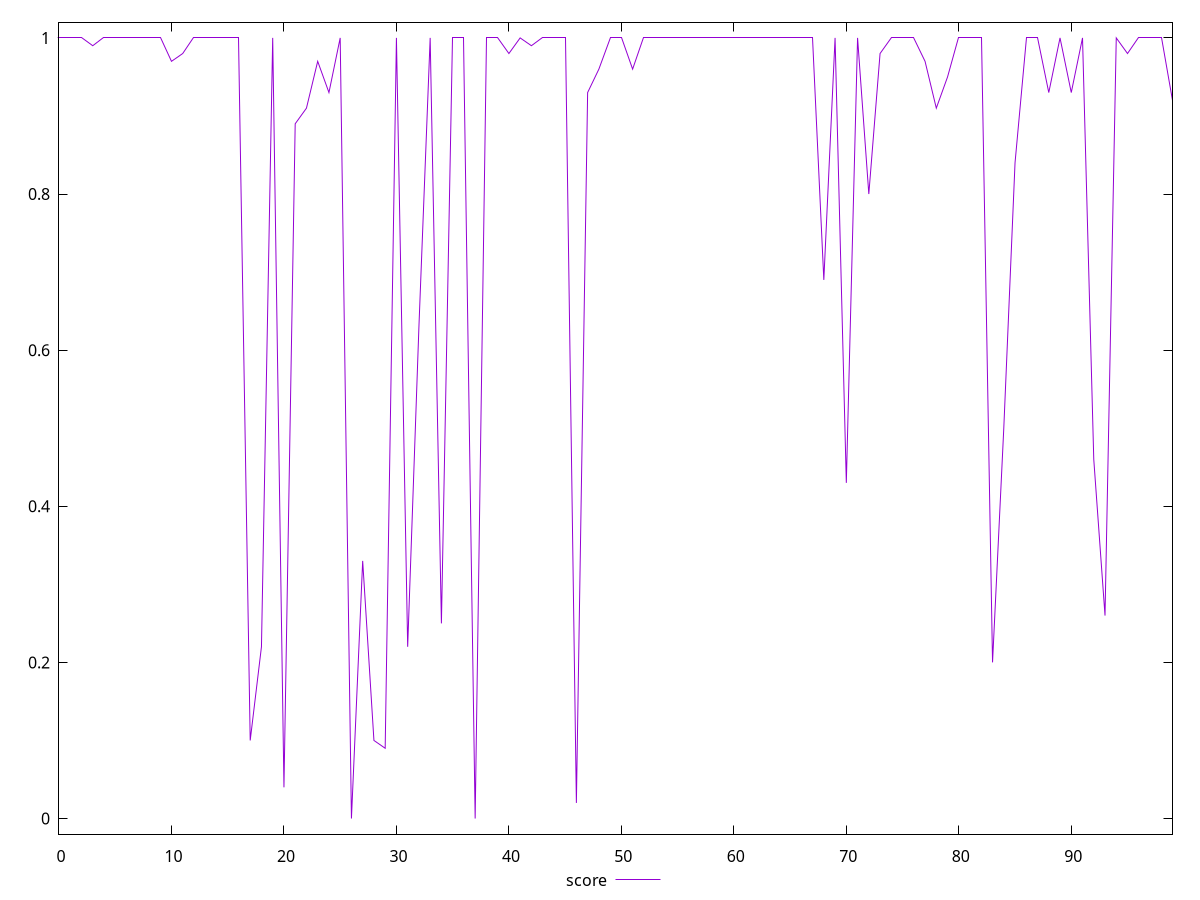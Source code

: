 reset

$score <<EOF
0 1
1 1
2 1
3 0.99
4 1
5 1
6 1
7 1
8 1
9 1
10 0.97
11 0.98
12 1
13 1
14 1
15 1
16 1
17 0.1
18 0.22
19 1
20 0.04
21 0.89
22 0.91
23 0.97
24 0.93
25 1
26 0
27 0.33
28 0.1
29 0.09
30 1
31 0.22
32 0.63
33 1
34 0.25
35 1
36 1
37 0
38 1
39 1
40 0.98
41 1
42 0.99
43 1
44 1
45 1
46 0.02
47 0.93
48 0.96
49 1
50 1
51 0.96
52 1
53 1
54 1
55 1
56 1
57 1
58 1
59 1
60 1
61 1
62 1
63 1
64 1
65 1
66 1
67 1
68 0.69
69 1
70 0.43
71 1
72 0.8
73 0.98
74 1
75 1
76 1
77 0.97
78 0.91
79 0.95
80 1
81 1
82 1
83 0.2
84 0.5
85 0.84
86 1
87 1
88 0.93
89 1
90 0.93
91 1
92 0.46
93 0.26
94 1
95 0.98
96 1
97 1
98 1
99 0.92
EOF

set key outside below
set xrange [0:99]
set yrange [-0.02:1.02]
set trange [-0.02:1.02]
set terminal svg size 640, 500 enhanced background rgb 'white'
set output "report_00015_2021-02-09T16-11-33.973Z/estimated-input-latency/samples/pages+cached+noadtech/score/values.svg"

plot $score title "score" with line

reset

